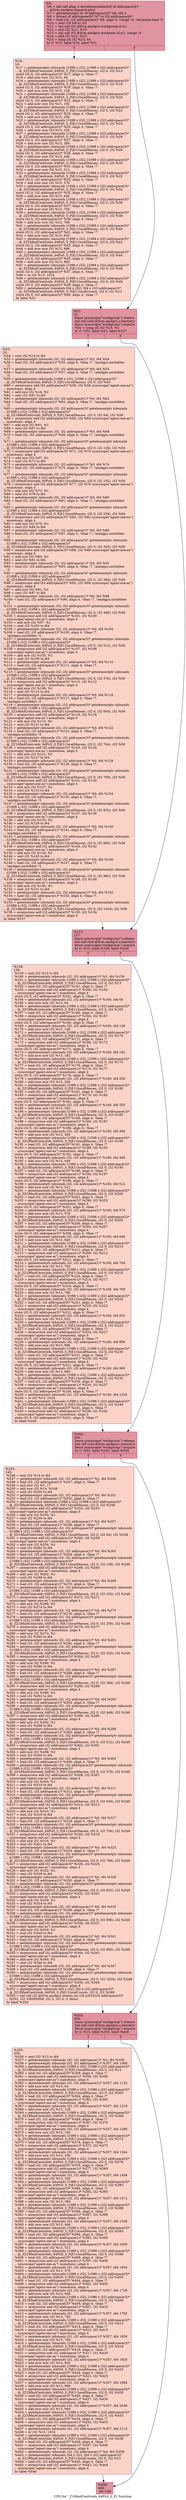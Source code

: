 digraph "CFG for '_Z16findCentroids_64PiiS_S_Pj' function" {
	label="CFG for '_Z16findCentroids_64PiiS_S_Pj' function";

	Node0x5d0b040 [shape=record,color="#b70d28ff", style=filled, fillcolor="#b70d2870",label="{%5:\l  %6 = tail call align 4 dereferenceable(64) i8 addrspace(4)*\l... @llvm.amdgcn.dispatch.ptr()\l  %7 = getelementptr i8, i8 addrspace(4)* %6, i64 4\l  %8 = bitcast i8 addrspace(4)* %7 to i16 addrspace(4)*\l  %9 = load i16, i16 addrspace(4)* %8, align 4, !range !4, !invariant.load !5\l  %10 = zext i16 %9 to i32\l  %11 = tail call i32 @llvm.amdgcn.workgroup.id.x()\l  %12 = mul i32 %11, %10\l  %13 = tail call i32 @llvm.amdgcn.workitem.id.x(), !range !6\l  %14 = add i32 %12, %13\l  %15 = icmp ult i32 %13, 64\l  br i1 %15, label %16, label %51\l|{<s0>T|<s1>F}}"];
	Node0x5d0b040:s0 -> Node0x5d0cf00;
	Node0x5d0b040:s1 -> Node0x5d0cf90;
	Node0x5d0cf00 [shape=record,color="#3d50c3ff", style=filled, fillcolor="#f59c7d70",label="{%16:\l16:                                               \l  %17 = getelementptr inbounds [1088 x i32], [1088 x i32] addrspace(3)*\l... @_ZZ16findCentroids_64PiiS_S_PjE11localMasses, i32 0, i32 %13\l  store i32 0, i32 addrspace(3)* %17, align 4, !tbaa !7\l  %18 = add nuw nsw i32 %13, 64\l  %19 = getelementptr inbounds [1088 x i32], [1088 x i32] addrspace(3)*\l... @_ZZ16findCentroids_64PiiS_S_PjE11localMasses, i32 0, i32 %18\l  store i32 0, i32 addrspace(3)* %19, align 4, !tbaa !7\l  %20 = add nuw nsw i32 %13, 128\l  %21 = getelementptr inbounds [1088 x i32], [1088 x i32] addrspace(3)*\l... @_ZZ16findCentroids_64PiiS_S_PjE11localMasses, i32 0, i32 %20\l  store i32 0, i32 addrspace(3)* %21, align 4, !tbaa !7\l  %22 = add nuw nsw i32 %13, 192\l  %23 = getelementptr inbounds [1088 x i32], [1088 x i32] addrspace(3)*\l... @_ZZ16findCentroids_64PiiS_S_PjE11localMasses, i32 0, i32 %22\l  store i32 0, i32 addrspace(3)* %23, align 4, !tbaa !7\l  %24 = add nuw nsw i32 %13, 256\l  %25 = getelementptr inbounds [1088 x i32], [1088 x i32] addrspace(3)*\l... @_ZZ16findCentroids_64PiiS_S_PjE11localMasses, i32 0, i32 %24\l  store i32 0, i32 addrspace(3)* %25, align 4, !tbaa !7\l  %26 = add nuw nsw i32 %13, 320\l  %27 = getelementptr inbounds [1088 x i32], [1088 x i32] addrspace(3)*\l... @_ZZ16findCentroids_64PiiS_S_PjE11localMasses, i32 0, i32 %26\l  store i32 0, i32 addrspace(3)* %27, align 4, !tbaa !7\l  %28 = add nuw nsw i32 %13, 384\l  %29 = getelementptr inbounds [1088 x i32], [1088 x i32] addrspace(3)*\l... @_ZZ16findCentroids_64PiiS_S_PjE11localMasses, i32 0, i32 %28\l  store i32 0, i32 addrspace(3)* %29, align 4, !tbaa !7\l  %30 = add nuw nsw i32 %13, 448\l  %31 = getelementptr inbounds [1088 x i32], [1088 x i32] addrspace(3)*\l... @_ZZ16findCentroids_64PiiS_S_PjE11localMasses, i32 0, i32 %30\l  store i32 0, i32 addrspace(3)* %31, align 4, !tbaa !7\l  %32 = add nuw nsw i32 %13, 512\l  %33 = getelementptr inbounds [1088 x i32], [1088 x i32] addrspace(3)*\l... @_ZZ16findCentroids_64PiiS_S_PjE11localMasses, i32 0, i32 %32\l  store i32 0, i32 addrspace(3)* %33, align 4, !tbaa !7\l  %34 = add nuw nsw i32 %13, 576\l  %35 = getelementptr inbounds [1088 x i32], [1088 x i32] addrspace(3)*\l... @_ZZ16findCentroids_64PiiS_S_PjE11localMasses, i32 0, i32 %34\l  store i32 0, i32 addrspace(3)* %35, align 4, !tbaa !7\l  %36 = add nuw nsw i32 %13, 640\l  %37 = getelementptr inbounds [1088 x i32], [1088 x i32] addrspace(3)*\l... @_ZZ16findCentroids_64PiiS_S_PjE11localMasses, i32 0, i32 %36\l  store i32 0, i32 addrspace(3)* %37, align 4, !tbaa !7\l  %38 = add nuw nsw i32 %13, 704\l  %39 = getelementptr inbounds [1088 x i32], [1088 x i32] addrspace(3)*\l... @_ZZ16findCentroids_64PiiS_S_PjE11localMasses, i32 0, i32 %38\l  store i32 0, i32 addrspace(3)* %39, align 4, !tbaa !7\l  %40 = add nuw nsw i32 %13, 768\l  %41 = getelementptr inbounds [1088 x i32], [1088 x i32] addrspace(3)*\l... @_ZZ16findCentroids_64PiiS_S_PjE11localMasses, i32 0, i32 %40\l  store i32 0, i32 addrspace(3)* %41, align 4, !tbaa !7\l  %42 = add nuw nsw i32 %13, 832\l  %43 = getelementptr inbounds [1088 x i32], [1088 x i32] addrspace(3)*\l... @_ZZ16findCentroids_64PiiS_S_PjE11localMasses, i32 0, i32 %42\l  store i32 0, i32 addrspace(3)* %43, align 4, !tbaa !7\l  %44 = add nuw nsw i32 %13, 896\l  %45 = getelementptr inbounds [1088 x i32], [1088 x i32] addrspace(3)*\l... @_ZZ16findCentroids_64PiiS_S_PjE11localMasses, i32 0, i32 %44\l  store i32 0, i32 addrspace(3)* %45, align 4, !tbaa !7\l  %46 = add nuw nsw i32 %13, 960\l  %47 = getelementptr inbounds [1088 x i32], [1088 x i32] addrspace(3)*\l... @_ZZ16findCentroids_64PiiS_S_PjE11localMasses, i32 0, i32 %46\l  store i32 0, i32 addrspace(3)* %47, align 4, !tbaa !7\l  %48 = or i32 %13, 1024\l  %49 = getelementptr inbounds [1088 x i32], [1088 x i32] addrspace(3)*\l... @_ZZ16findCentroids_64PiiS_S_PjE11localMasses, i32 0, i32 %48\l  store i32 0, i32 addrspace(3)* %49, align 4, !tbaa !7\l  %50 = getelementptr inbounds [64 x i32], [64 x i32] addrspace(3)*\l... @_ZZ16findCentroids_64PiiS_S_PjE11localCounts, i32 0, i32 %13\l  store i32 0, i32 addrspace(3)* %50, align 4, !tbaa !7\l  br label %51\l}"];
	Node0x5d0cf00 -> Node0x5d0cf90;
	Node0x5d0cf90 [shape=record,color="#b70d28ff", style=filled, fillcolor="#b70d2870",label="{%51:\l51:                                               \l  fence syncscope(\"workgroup\") release\l  tail call void @llvm.amdgcn.s.barrier()\l  fence syncscope(\"workgroup\") acquire\l  %52 = icmp slt i32 %14, %1\l  br i1 %52, label %53, label %157\l|{<s0>T|<s1>F}}"];
	Node0x5d0cf90:s0 -> Node0x5d10110;
	Node0x5d0cf90:s1 -> Node0x5d101a0;
	Node0x5d10110 [shape=record,color="#3d50c3ff", style=filled, fillcolor="#f59c7d70",label="{%53:\l53:                                               \l  %54 = sext i32 %14 to i64\l  %55 = getelementptr inbounds i32, i32 addrspace(1)* %2, i64 %54\l  %56 = load i32, i32 addrspace(1)* %55, align 4, !tbaa !7, !amdgpu.noclobber\l... !5\l  %57 = getelementptr inbounds i32, i32 addrspace(1)* %0, i64 %54\l  %58 = load i32, i32 addrspace(1)* %57, align 4, !tbaa !7, !amdgpu.noclobber\l... !5\l  %59 = getelementptr inbounds [1088 x i32], [1088 x i32] addrspace(3)*\l... @_ZZ16findCentroids_64PiiS_S_PjE11localMasses, i32 0, i32 %56\l  %60 = atomicrmw add i32 addrspace(3)* %59, i32 %58 syncscope(\"agent-one-as\")\l... monotonic, align 4\l  %61 = add nsw i32 %14, %1\l  %62 = sext i32 %61 to i64\l  %63 = getelementptr inbounds i32, i32 addrspace(1)* %0, i64 %62\l  %64 = load i32, i32 addrspace(1)* %63, align 4, !tbaa !7, !amdgpu.noclobber\l... !5\l  %65 = getelementptr inbounds i32, i32 addrspace(3)* getelementptr inbounds\l... ([1088 x i32], [1088 x i32] addrspace(3)*\l... @_ZZ16findCentroids_64PiiS_S_PjE11localMasses, i32 0, i32 64), i32 %56\l  %66 = atomicrmw add i32 addrspace(3)* %65, i32 %64 syncscope(\"agent-one-as\")\l... monotonic, align 4\l  %67 = add nsw i32 %61, %1\l  %68 = sext i32 %67 to i64\l  %69 = getelementptr inbounds i32, i32 addrspace(1)* %0, i64 %68\l  %70 = load i32, i32 addrspace(1)* %69, align 4, !tbaa !7, !amdgpu.noclobber\l... !5\l  %71 = getelementptr inbounds i32, i32 addrspace(3)* getelementptr inbounds\l... ([1088 x i32], [1088 x i32] addrspace(3)*\l... @_ZZ16findCentroids_64PiiS_S_PjE11localMasses, i32 0, i32 128), i32 %56\l  %72 = atomicrmw add i32 addrspace(3)* %71, i32 %70 syncscope(\"agent-one-as\")\l... monotonic, align 4\l  %73 = add nsw i32 %67, %1\l  %74 = sext i32 %73 to i64\l  %75 = getelementptr inbounds i32, i32 addrspace(1)* %0, i64 %74\l  %76 = load i32, i32 addrspace(1)* %75, align 4, !tbaa !7, !amdgpu.noclobber\l... !5\l  %77 = getelementptr inbounds i32, i32 addrspace(3)* getelementptr inbounds\l... ([1088 x i32], [1088 x i32] addrspace(3)*\l... @_ZZ16findCentroids_64PiiS_S_PjE11localMasses, i32 0, i32 192), i32 %56\l  %78 = atomicrmw add i32 addrspace(3)* %77, i32 %76 syncscope(\"agent-one-as\")\l... monotonic, align 4\l  %79 = add nsw i32 %73, %1\l  %80 = sext i32 %79 to i64\l  %81 = getelementptr inbounds i32, i32 addrspace(1)* %0, i64 %80\l  %82 = load i32, i32 addrspace(1)* %81, align 4, !tbaa !7, !amdgpu.noclobber\l... !5\l  %83 = getelementptr inbounds i32, i32 addrspace(3)* getelementptr inbounds\l... ([1088 x i32], [1088 x i32] addrspace(3)*\l... @_ZZ16findCentroids_64PiiS_S_PjE11localMasses, i32 0, i32 256), i32 %56\l  %84 = atomicrmw add i32 addrspace(3)* %83, i32 %82 syncscope(\"agent-one-as\")\l... monotonic, align 4\l  %85 = add nsw i32 %79, %1\l  %86 = sext i32 %85 to i64\l  %87 = getelementptr inbounds i32, i32 addrspace(1)* %0, i64 %86\l  %88 = load i32, i32 addrspace(1)* %87, align 4, !tbaa !7, !amdgpu.noclobber\l... !5\l  %89 = getelementptr inbounds i32, i32 addrspace(3)* getelementptr inbounds\l... ([1088 x i32], [1088 x i32] addrspace(3)*\l... @_ZZ16findCentroids_64PiiS_S_PjE11localMasses, i32 0, i32 320), i32 %56\l  %90 = atomicrmw add i32 addrspace(3)* %89, i32 %88 syncscope(\"agent-one-as\")\l... monotonic, align 4\l  %91 = add nsw i32 %85, %1\l  %92 = sext i32 %91 to i64\l  %93 = getelementptr inbounds i32, i32 addrspace(1)* %0, i64 %92\l  %94 = load i32, i32 addrspace(1)* %93, align 4, !tbaa !7, !amdgpu.noclobber\l... !5\l  %95 = getelementptr inbounds i32, i32 addrspace(3)* getelementptr inbounds\l... ([1088 x i32], [1088 x i32] addrspace(3)*\l... @_ZZ16findCentroids_64PiiS_S_PjE11localMasses, i32 0, i32 384), i32 %56\l  %96 = atomicrmw add i32 addrspace(3)* %95, i32 %94 syncscope(\"agent-one-as\")\l... monotonic, align 4\l  %97 = add nsw i32 %91, %1\l  %98 = sext i32 %97 to i64\l  %99 = getelementptr inbounds i32, i32 addrspace(1)* %0, i64 %98\l  %100 = load i32, i32 addrspace(1)* %99, align 4, !tbaa !7, !amdgpu.noclobber\l... !5\l  %101 = getelementptr inbounds i32, i32 addrspace(3)* getelementptr inbounds\l... ([1088 x i32], [1088 x i32] addrspace(3)*\l... @_ZZ16findCentroids_64PiiS_S_PjE11localMasses, i32 0, i32 448), i32 %56\l  %102 = atomicrmw add i32 addrspace(3)* %101, i32 %100\l... syncscope(\"agent-one-as\") monotonic, align 4\l  %103 = add nsw i32 %97, %1\l  %104 = sext i32 %103 to i64\l  %105 = getelementptr inbounds i32, i32 addrspace(1)* %0, i64 %104\l  %106 = load i32, i32 addrspace(1)* %105, align 4, !tbaa !7,\l... !amdgpu.noclobber !5\l  %107 = getelementptr inbounds i32, i32 addrspace(3)* getelementptr inbounds\l... ([1088 x i32], [1088 x i32] addrspace(3)*\l... @_ZZ16findCentroids_64PiiS_S_PjE11localMasses, i32 0, i32 512), i32 %56\l  %108 = atomicrmw add i32 addrspace(3)* %107, i32 %106\l... syncscope(\"agent-one-as\") monotonic, align 4\l  %109 = add nsw i32 %103, %1\l  %110 = sext i32 %109 to i64\l  %111 = getelementptr inbounds i32, i32 addrspace(1)* %0, i64 %110\l  %112 = load i32, i32 addrspace(1)* %111, align 4, !tbaa !7,\l... !amdgpu.noclobber !5\l  %113 = getelementptr inbounds i32, i32 addrspace(3)* getelementptr inbounds\l... ([1088 x i32], [1088 x i32] addrspace(3)*\l... @_ZZ16findCentroids_64PiiS_S_PjE11localMasses, i32 0, i32 576), i32 %56\l  %114 = atomicrmw add i32 addrspace(3)* %113, i32 %112\l... syncscope(\"agent-one-as\") monotonic, align 4\l  %115 = add nsw i32 %109, %1\l  %116 = sext i32 %115 to i64\l  %117 = getelementptr inbounds i32, i32 addrspace(1)* %0, i64 %116\l  %118 = load i32, i32 addrspace(1)* %117, align 4, !tbaa !7,\l... !amdgpu.noclobber !5\l  %119 = getelementptr inbounds i32, i32 addrspace(3)* getelementptr inbounds\l... ([1088 x i32], [1088 x i32] addrspace(3)*\l... @_ZZ16findCentroids_64PiiS_S_PjE11localMasses, i32 0, i32 640), i32 %56\l  %120 = atomicrmw add i32 addrspace(3)* %119, i32 %118\l... syncscope(\"agent-one-as\") monotonic, align 4\l  %121 = add nsw i32 %115, %1\l  %122 = sext i32 %121 to i64\l  %123 = getelementptr inbounds i32, i32 addrspace(1)* %0, i64 %122\l  %124 = load i32, i32 addrspace(1)* %123, align 4, !tbaa !7,\l... !amdgpu.noclobber !5\l  %125 = getelementptr inbounds i32, i32 addrspace(3)* getelementptr inbounds\l... ([1088 x i32], [1088 x i32] addrspace(3)*\l... @_ZZ16findCentroids_64PiiS_S_PjE11localMasses, i32 0, i32 704), i32 %56\l  %126 = atomicrmw add i32 addrspace(3)* %125, i32 %124\l... syncscope(\"agent-one-as\") monotonic, align 4\l  %127 = add nsw i32 %121, %1\l  %128 = sext i32 %127 to i64\l  %129 = getelementptr inbounds i32, i32 addrspace(1)* %0, i64 %128\l  %130 = load i32, i32 addrspace(1)* %129, align 4, !tbaa !7,\l... !amdgpu.noclobber !5\l  %131 = getelementptr inbounds i32, i32 addrspace(3)* getelementptr inbounds\l... ([1088 x i32], [1088 x i32] addrspace(3)*\l... @_ZZ16findCentroids_64PiiS_S_PjE11localMasses, i32 0, i32 768), i32 %56\l  %132 = atomicrmw add i32 addrspace(3)* %131, i32 %130\l... syncscope(\"agent-one-as\") monotonic, align 4\l  %133 = add nsw i32 %127, %1\l  %134 = sext i32 %133 to i64\l  %135 = getelementptr inbounds i32, i32 addrspace(1)* %0, i64 %134\l  %136 = load i32, i32 addrspace(1)* %135, align 4, !tbaa !7,\l... !amdgpu.noclobber !5\l  %137 = getelementptr inbounds i32, i32 addrspace(3)* getelementptr inbounds\l... ([1088 x i32], [1088 x i32] addrspace(3)*\l... @_ZZ16findCentroids_64PiiS_S_PjE11localMasses, i32 0, i32 832), i32 %56\l  %138 = atomicrmw add i32 addrspace(3)* %137, i32 %136\l... syncscope(\"agent-one-as\") monotonic, align 4\l  %139 = add nsw i32 %133, %1\l  %140 = sext i32 %139 to i64\l  %141 = getelementptr inbounds i32, i32 addrspace(1)* %0, i64 %140\l  %142 = load i32, i32 addrspace(1)* %141, align 4, !tbaa !7,\l... !amdgpu.noclobber !5\l  %143 = getelementptr inbounds i32, i32 addrspace(3)* getelementptr inbounds\l... ([1088 x i32], [1088 x i32] addrspace(3)*\l... @_ZZ16findCentroids_64PiiS_S_PjE11localMasses, i32 0, i32 896), i32 %56\l  %144 = atomicrmw add i32 addrspace(3)* %143, i32 %142\l... syncscope(\"agent-one-as\") monotonic, align 4\l  %145 = add nsw i32 %139, %1\l  %146 = sext i32 %145 to i64\l  %147 = getelementptr inbounds i32, i32 addrspace(1)* %0, i64 %146\l  %148 = load i32, i32 addrspace(1)* %147, align 4, !tbaa !7,\l... !amdgpu.noclobber !5\l  %149 = getelementptr inbounds i32, i32 addrspace(3)* getelementptr inbounds\l... ([1088 x i32], [1088 x i32] addrspace(3)*\l... @_ZZ16findCentroids_64PiiS_S_PjE11localMasses, i32 0, i32 960), i32 %56\l  %150 = atomicrmw add i32 addrspace(3)* %149, i32 %148\l... syncscope(\"agent-one-as\") monotonic, align 4\l  %151 = add nsw i32 %145, %1\l  %152 = sext i32 %151 to i64\l  %153 = getelementptr inbounds i32, i32 addrspace(1)* %0, i64 %152\l  %154 = load i32, i32 addrspace(1)* %153, align 4, !tbaa !7,\l... !amdgpu.noclobber !5\l  %155 = getelementptr inbounds i32, i32 addrspace(3)* getelementptr inbounds\l... ([1088 x i32], [1088 x i32] addrspace(3)*\l... @_ZZ16findCentroids_64PiiS_S_PjE11localMasses, i32 0, i32 1024), i32 %56\l  %156 = atomicrmw add i32 addrspace(3)* %155, i32 %154\l... syncscope(\"agent-one-as\") monotonic, align 4\l  br label %157\l}"];
	Node0x5d10110 -> Node0x5d101a0;
	Node0x5d101a0 [shape=record,color="#b70d28ff", style=filled, fillcolor="#b70d2870",label="{%157:\l157:                                              \l  fence syncscope(\"workgroup\") release\l  tail call void @llvm.amdgcn.s.barrier()\l  fence syncscope(\"workgroup\") acquire\l  br i1 %15, label %158, label %244\l|{<s0>T|<s1>F}}"];
	Node0x5d101a0:s0 -> Node0x5d15880;
	Node0x5d101a0:s1 -> Node0x5d158d0;
	Node0x5d15880 [shape=record,color="#3d50c3ff", style=filled, fillcolor="#f59c7d70",label="{%158:\l158:                                              \l  %159 = zext i32 %13 to i64\l  %160 = getelementptr inbounds i32, i32 addrspace(1)* %3, i64 %159\l  %161 = getelementptr inbounds [1088 x i32], [1088 x i32] addrspace(3)*\l... @_ZZ16findCentroids_64PiiS_S_PjE11localMasses, i32 0, i32 %13\l  %162 = load i32, i32 addrspace(3)* %161, align 4, !tbaa !7\l  %163 = atomicrmw add i32 addrspace(1)* %160, i32 %162\l... syncscope(\"agent-one-as\") monotonic, align 4\l  store i32 0, i32 addrspace(3)* %161, align 4, !tbaa !7\l  %164 = getelementptr inbounds i32, i32 addrspace(1)* %160, i64 64\l  %165 = add nuw nsw i32 %13, 64\l  %166 = getelementptr inbounds [1088 x i32], [1088 x i32] addrspace(3)*\l... @_ZZ16findCentroids_64PiiS_S_PjE11localMasses, i32 0, i32 %165\l  %167 = load i32, i32 addrspace(3)* %166, align 4, !tbaa !7\l  %168 = atomicrmw add i32 addrspace(1)* %164, i32 %167\l... syncscope(\"agent-one-as\") monotonic, align 4\l  store i32 0, i32 addrspace(3)* %166, align 4, !tbaa !7\l  %169 = getelementptr inbounds i32, i32 addrspace(1)* %160, i64 128\l  %170 = add nuw nsw i32 %13, 128\l  %171 = getelementptr inbounds [1088 x i32], [1088 x i32] addrspace(3)*\l... @_ZZ16findCentroids_64PiiS_S_PjE11localMasses, i32 0, i32 %170\l  %172 = load i32, i32 addrspace(3)* %171, align 4, !tbaa !7\l  %173 = atomicrmw add i32 addrspace(1)* %169, i32 %172\l... syncscope(\"agent-one-as\") monotonic, align 4\l  store i32 0, i32 addrspace(3)* %171, align 4, !tbaa !7\l  %174 = getelementptr inbounds i32, i32 addrspace(1)* %160, i64 192\l  %175 = add nuw nsw i32 %13, 192\l  %176 = getelementptr inbounds [1088 x i32], [1088 x i32] addrspace(3)*\l... @_ZZ16findCentroids_64PiiS_S_PjE11localMasses, i32 0, i32 %175\l  %177 = load i32, i32 addrspace(3)* %176, align 4, !tbaa !7\l  %178 = atomicrmw add i32 addrspace(1)* %174, i32 %177\l... syncscope(\"agent-one-as\") monotonic, align 4\l  store i32 0, i32 addrspace(3)* %176, align 4, !tbaa !7\l  %179 = getelementptr inbounds i32, i32 addrspace(1)* %160, i64 256\l  %180 = add nuw nsw i32 %13, 256\l  %181 = getelementptr inbounds [1088 x i32], [1088 x i32] addrspace(3)*\l... @_ZZ16findCentroids_64PiiS_S_PjE11localMasses, i32 0, i32 %180\l  %182 = load i32, i32 addrspace(3)* %181, align 4, !tbaa !7\l  %183 = atomicrmw add i32 addrspace(1)* %179, i32 %182\l... syncscope(\"agent-one-as\") monotonic, align 4\l  store i32 0, i32 addrspace(3)* %181, align 4, !tbaa !7\l  %184 = getelementptr inbounds i32, i32 addrspace(1)* %160, i64 320\l  %185 = add nuw nsw i32 %13, 320\l  %186 = getelementptr inbounds [1088 x i32], [1088 x i32] addrspace(3)*\l... @_ZZ16findCentroids_64PiiS_S_PjE11localMasses, i32 0, i32 %185\l  %187 = load i32, i32 addrspace(3)* %186, align 4, !tbaa !7\l  %188 = atomicrmw add i32 addrspace(1)* %184, i32 %187\l... syncscope(\"agent-one-as\") monotonic, align 4\l  store i32 0, i32 addrspace(3)* %186, align 4, !tbaa !7\l  %189 = getelementptr inbounds i32, i32 addrspace(1)* %160, i64 384\l  %190 = add nuw nsw i32 %13, 384\l  %191 = getelementptr inbounds [1088 x i32], [1088 x i32] addrspace(3)*\l... @_ZZ16findCentroids_64PiiS_S_PjE11localMasses, i32 0, i32 %190\l  %192 = load i32, i32 addrspace(3)* %191, align 4, !tbaa !7\l  %193 = atomicrmw add i32 addrspace(1)* %189, i32 %192\l... syncscope(\"agent-one-as\") monotonic, align 4\l  store i32 0, i32 addrspace(3)* %191, align 4, !tbaa !7\l  %194 = getelementptr inbounds i32, i32 addrspace(1)* %160, i64 448\l  %195 = add nuw nsw i32 %13, 448\l  %196 = getelementptr inbounds [1088 x i32], [1088 x i32] addrspace(3)*\l... @_ZZ16findCentroids_64PiiS_S_PjE11localMasses, i32 0, i32 %195\l  %197 = load i32, i32 addrspace(3)* %196, align 4, !tbaa !7\l  %198 = atomicrmw add i32 addrspace(1)* %194, i32 %197\l... syncscope(\"agent-one-as\") monotonic, align 4\l  store i32 0, i32 addrspace(3)* %196, align 4, !tbaa !7\l  %199 = getelementptr inbounds i32, i32 addrspace(1)* %160, i64 512\l  %200 = add nuw nsw i32 %13, 512\l  %201 = getelementptr inbounds [1088 x i32], [1088 x i32] addrspace(3)*\l... @_ZZ16findCentroids_64PiiS_S_PjE11localMasses, i32 0, i32 %200\l  %202 = load i32, i32 addrspace(3)* %201, align 4, !tbaa !7\l  %203 = atomicrmw add i32 addrspace(1)* %199, i32 %202\l... syncscope(\"agent-one-as\") monotonic, align 4\l  store i32 0, i32 addrspace(3)* %201, align 4, !tbaa !7\l  %204 = getelementptr inbounds i32, i32 addrspace(1)* %160, i64 576\l  %205 = add nuw nsw i32 %13, 576\l  %206 = getelementptr inbounds [1088 x i32], [1088 x i32] addrspace(3)*\l... @_ZZ16findCentroids_64PiiS_S_PjE11localMasses, i32 0, i32 %205\l  %207 = load i32, i32 addrspace(3)* %206, align 4, !tbaa !7\l  %208 = atomicrmw add i32 addrspace(1)* %204, i32 %207\l... syncscope(\"agent-one-as\") monotonic, align 4\l  store i32 0, i32 addrspace(3)* %206, align 4, !tbaa !7\l  %209 = getelementptr inbounds i32, i32 addrspace(1)* %160, i64 640\l  %210 = add nuw nsw i32 %13, 640\l  %211 = getelementptr inbounds [1088 x i32], [1088 x i32] addrspace(3)*\l... @_ZZ16findCentroids_64PiiS_S_PjE11localMasses, i32 0, i32 %210\l  %212 = load i32, i32 addrspace(3)* %211, align 4, !tbaa !7\l  %213 = atomicrmw add i32 addrspace(1)* %209, i32 %212\l... syncscope(\"agent-one-as\") monotonic, align 4\l  store i32 0, i32 addrspace(3)* %211, align 4, !tbaa !7\l  %214 = getelementptr inbounds i32, i32 addrspace(1)* %160, i64 704\l  %215 = add nuw nsw i32 %13, 704\l  %216 = getelementptr inbounds [1088 x i32], [1088 x i32] addrspace(3)*\l... @_ZZ16findCentroids_64PiiS_S_PjE11localMasses, i32 0, i32 %215\l  %217 = load i32, i32 addrspace(3)* %216, align 4, !tbaa !7\l  %218 = atomicrmw add i32 addrspace(1)* %214, i32 %217\l... syncscope(\"agent-one-as\") monotonic, align 4\l  store i32 0, i32 addrspace(3)* %216, align 4, !tbaa !7\l  %219 = getelementptr inbounds i32, i32 addrspace(1)* %160, i64 768\l  %220 = add nuw nsw i32 %13, 768\l  %221 = getelementptr inbounds [1088 x i32], [1088 x i32] addrspace(3)*\l... @_ZZ16findCentroids_64PiiS_S_PjE11localMasses, i32 0, i32 %220\l  %222 = load i32, i32 addrspace(3)* %221, align 4, !tbaa !7\l  %223 = atomicrmw add i32 addrspace(1)* %219, i32 %222\l... syncscope(\"agent-one-as\") monotonic, align 4\l  store i32 0, i32 addrspace(3)* %221, align 4, !tbaa !7\l  %224 = getelementptr inbounds i32, i32 addrspace(1)* %160, i64 832\l  %225 = add nuw nsw i32 %13, 832\l  %226 = getelementptr inbounds [1088 x i32], [1088 x i32] addrspace(3)*\l... @_ZZ16findCentroids_64PiiS_S_PjE11localMasses, i32 0, i32 %225\l  %227 = load i32, i32 addrspace(3)* %226, align 4, !tbaa !7\l  %228 = atomicrmw add i32 addrspace(1)* %224, i32 %227\l... syncscope(\"agent-one-as\") monotonic, align 4\l  store i32 0, i32 addrspace(3)* %226, align 4, !tbaa !7\l  %229 = getelementptr inbounds i32, i32 addrspace(1)* %160, i64 896\l  %230 = add nuw nsw i32 %13, 896\l  %231 = getelementptr inbounds [1088 x i32], [1088 x i32] addrspace(3)*\l... @_ZZ16findCentroids_64PiiS_S_PjE11localMasses, i32 0, i32 %230\l  %232 = load i32, i32 addrspace(3)* %231, align 4, !tbaa !7\l  %233 = atomicrmw add i32 addrspace(1)* %229, i32 %232\l... syncscope(\"agent-one-as\") monotonic, align 4\l  store i32 0, i32 addrspace(3)* %231, align 4, !tbaa !7\l  %234 = getelementptr inbounds i32, i32 addrspace(1)* %160, i64 960\l  %235 = add nuw nsw i32 %13, 960\l  %236 = getelementptr inbounds [1088 x i32], [1088 x i32] addrspace(3)*\l... @_ZZ16findCentroids_64PiiS_S_PjE11localMasses, i32 0, i32 %235\l  %237 = load i32, i32 addrspace(3)* %236, align 4, !tbaa !7\l  %238 = atomicrmw add i32 addrspace(1)* %234, i32 %237\l... syncscope(\"agent-one-as\") monotonic, align 4\l  store i32 0, i32 addrspace(3)* %236, align 4, !tbaa !7\l  %239 = getelementptr inbounds i32, i32 addrspace(1)* %160, i64 1024\l  %240 = or i32 %13, 1024\l  %241 = getelementptr inbounds [1088 x i32], [1088 x i32] addrspace(3)*\l... @_ZZ16findCentroids_64PiiS_S_PjE11localMasses, i32 0, i32 %240\l  %242 = load i32, i32 addrspace(3)* %241, align 4, !tbaa !7\l  %243 = atomicrmw add i32 addrspace(1)* %239, i32 %242\l... syncscope(\"agent-one-as\") monotonic, align 4\l  store i32 0, i32 addrspace(3)* %241, align 4, !tbaa !7\l  br label %244\l}"];
	Node0x5d15880 -> Node0x5d158d0;
	Node0x5d158d0 [shape=record,color="#b70d28ff", style=filled, fillcolor="#b70d2870",label="{%244:\l244:                                              \l  fence syncscope(\"workgroup\") release\l  tail call void @llvm.amdgcn.s.barrier()\l  fence syncscope(\"workgroup\") acquire\l  br i1 %52, label %245, label %354\l|{<s0>T|<s1>F}}"];
	Node0x5d158d0:s0 -> Node0x5d1ae90;
	Node0x5d158d0:s1 -> Node0x5d1aee0;
	Node0x5d1ae90 [shape=record,color="#3d50c3ff", style=filled, fillcolor="#f59c7d70",label="{%245:\l245:                                              \l  %246 = sext i32 %14 to i64\l  %247 = getelementptr inbounds i32, i32 addrspace(1)* %2, i64 %246\l  %248 = load i32, i32 addrspace(1)* %247, align 4, !tbaa !7\l  %249 = mul nsw i32 %1, 17\l  %250 = add nsw i32 %14, %249\l  %251 = sext i32 %250 to i64\l  %252 = getelementptr inbounds i32, i32 addrspace(1)* %0, i64 %251\l  %253 = load i32, i32 addrspace(1)* %252, align 4, !tbaa !7\l  %254 = getelementptr inbounds [1088 x i32], [1088 x i32] addrspace(3)*\l... @_ZZ16findCentroids_64PiiS_S_PjE11localMasses, i32 0, i32 %248\l  %255 = atomicrmw add i32 addrspace(3)* %254, i32 %253\l... syncscope(\"agent-one-as\") monotonic, align 4\l  %256 = add nsw i32 %250, %1\l  %257 = sext i32 %256 to i64\l  %258 = getelementptr inbounds i32, i32 addrspace(1)* %0, i64 %257\l  %259 = load i32, i32 addrspace(1)* %258, align 4, !tbaa !7\l  %260 = getelementptr inbounds i32, i32 addrspace(3)* getelementptr inbounds\l... ([1088 x i32], [1088 x i32] addrspace(3)*\l... @_ZZ16findCentroids_64PiiS_S_PjE11localMasses, i32 0, i32 64), i32 %248\l  %261 = atomicrmw add i32 addrspace(3)* %260, i32 %259\l... syncscope(\"agent-one-as\") monotonic, align 4\l  %262 = add nsw i32 %256, %1\l  %263 = sext i32 %262 to i64\l  %264 = getelementptr inbounds i32, i32 addrspace(1)* %0, i64 %263\l  %265 = load i32, i32 addrspace(1)* %264, align 4, !tbaa !7\l  %266 = getelementptr inbounds i32, i32 addrspace(3)* getelementptr inbounds\l... ([1088 x i32], [1088 x i32] addrspace(3)*\l... @_ZZ16findCentroids_64PiiS_S_PjE11localMasses, i32 0, i32 128), i32 %248\l  %267 = atomicrmw add i32 addrspace(3)* %266, i32 %265\l... syncscope(\"agent-one-as\") monotonic, align 4\l  %268 = add nsw i32 %262, %1\l  %269 = sext i32 %268 to i64\l  %270 = getelementptr inbounds i32, i32 addrspace(1)* %0, i64 %269\l  %271 = load i32, i32 addrspace(1)* %270, align 4, !tbaa !7\l  %272 = getelementptr inbounds i32, i32 addrspace(3)* getelementptr inbounds\l... ([1088 x i32], [1088 x i32] addrspace(3)*\l... @_ZZ16findCentroids_64PiiS_S_PjE11localMasses, i32 0, i32 192), i32 %248\l  %273 = atomicrmw add i32 addrspace(3)* %272, i32 %271\l... syncscope(\"agent-one-as\") monotonic, align 4\l  %274 = add nsw i32 %268, %1\l  %275 = sext i32 %274 to i64\l  %276 = getelementptr inbounds i32, i32 addrspace(1)* %0, i64 %275\l  %277 = load i32, i32 addrspace(1)* %276, align 4, !tbaa !7\l  %278 = getelementptr inbounds i32, i32 addrspace(3)* getelementptr inbounds\l... ([1088 x i32], [1088 x i32] addrspace(3)*\l... @_ZZ16findCentroids_64PiiS_S_PjE11localMasses, i32 0, i32 256), i32 %248\l  %279 = atomicrmw add i32 addrspace(3)* %278, i32 %277\l... syncscope(\"agent-one-as\") monotonic, align 4\l  %280 = add nsw i32 %274, %1\l  %281 = sext i32 %280 to i64\l  %282 = getelementptr inbounds i32, i32 addrspace(1)* %0, i64 %281\l  %283 = load i32, i32 addrspace(1)* %282, align 4, !tbaa !7\l  %284 = getelementptr inbounds i32, i32 addrspace(3)* getelementptr inbounds\l... ([1088 x i32], [1088 x i32] addrspace(3)*\l... @_ZZ16findCentroids_64PiiS_S_PjE11localMasses, i32 0, i32 320), i32 %248\l  %285 = atomicrmw add i32 addrspace(3)* %284, i32 %283\l... syncscope(\"agent-one-as\") monotonic, align 4\l  %286 = add nsw i32 %280, %1\l  %287 = sext i32 %286 to i64\l  %288 = getelementptr inbounds i32, i32 addrspace(1)* %0, i64 %287\l  %289 = load i32, i32 addrspace(1)* %288, align 4, !tbaa !7\l  %290 = getelementptr inbounds i32, i32 addrspace(3)* getelementptr inbounds\l... ([1088 x i32], [1088 x i32] addrspace(3)*\l... @_ZZ16findCentroids_64PiiS_S_PjE11localMasses, i32 0, i32 384), i32 %248\l  %291 = atomicrmw add i32 addrspace(3)* %290, i32 %289\l... syncscope(\"agent-one-as\") monotonic, align 4\l  %292 = add nsw i32 %286, %1\l  %293 = sext i32 %292 to i64\l  %294 = getelementptr inbounds i32, i32 addrspace(1)* %0, i64 %293\l  %295 = load i32, i32 addrspace(1)* %294, align 4, !tbaa !7\l  %296 = getelementptr inbounds i32, i32 addrspace(3)* getelementptr inbounds\l... ([1088 x i32], [1088 x i32] addrspace(3)*\l... @_ZZ16findCentroids_64PiiS_S_PjE11localMasses, i32 0, i32 448), i32 %248\l  %297 = atomicrmw add i32 addrspace(3)* %296, i32 %295\l... syncscope(\"agent-one-as\") monotonic, align 4\l  %298 = add nsw i32 %292, %1\l  %299 = sext i32 %298 to i64\l  %300 = getelementptr inbounds i32, i32 addrspace(1)* %0, i64 %299\l  %301 = load i32, i32 addrspace(1)* %300, align 4, !tbaa !7\l  %302 = getelementptr inbounds i32, i32 addrspace(3)* getelementptr inbounds\l... ([1088 x i32], [1088 x i32] addrspace(3)*\l... @_ZZ16findCentroids_64PiiS_S_PjE11localMasses, i32 0, i32 512), i32 %248\l  %303 = atomicrmw add i32 addrspace(3)* %302, i32 %301\l... syncscope(\"agent-one-as\") monotonic, align 4\l  %304 = add nsw i32 %298, %1\l  %305 = sext i32 %304 to i64\l  %306 = getelementptr inbounds i32, i32 addrspace(1)* %0, i64 %305\l  %307 = load i32, i32 addrspace(1)* %306, align 4, !tbaa !7\l  %308 = getelementptr inbounds i32, i32 addrspace(3)* getelementptr inbounds\l... ([1088 x i32], [1088 x i32] addrspace(3)*\l... @_ZZ16findCentroids_64PiiS_S_PjE11localMasses, i32 0, i32 576), i32 %248\l  %309 = atomicrmw add i32 addrspace(3)* %308, i32 %307\l... syncscope(\"agent-one-as\") monotonic, align 4\l  %310 = add nsw i32 %304, %1\l  %311 = sext i32 %310 to i64\l  %312 = getelementptr inbounds i32, i32 addrspace(1)* %0, i64 %311\l  %313 = load i32, i32 addrspace(1)* %312, align 4, !tbaa !7\l  %314 = getelementptr inbounds i32, i32 addrspace(3)* getelementptr inbounds\l... ([1088 x i32], [1088 x i32] addrspace(3)*\l... @_ZZ16findCentroids_64PiiS_S_PjE11localMasses, i32 0, i32 640), i32 %248\l  %315 = atomicrmw add i32 addrspace(3)* %314, i32 %313\l... syncscope(\"agent-one-as\") monotonic, align 4\l  %316 = add nsw i32 %310, %1\l  %317 = sext i32 %316 to i64\l  %318 = getelementptr inbounds i32, i32 addrspace(1)* %0, i64 %317\l  %319 = load i32, i32 addrspace(1)* %318, align 4, !tbaa !7\l  %320 = getelementptr inbounds i32, i32 addrspace(3)* getelementptr inbounds\l... ([1088 x i32], [1088 x i32] addrspace(3)*\l... @_ZZ16findCentroids_64PiiS_S_PjE11localMasses, i32 0, i32 704), i32 %248\l  %321 = atomicrmw add i32 addrspace(3)* %320, i32 %319\l... syncscope(\"agent-one-as\") monotonic, align 4\l  %322 = add nsw i32 %316, %1\l  %323 = sext i32 %322 to i64\l  %324 = getelementptr inbounds i32, i32 addrspace(1)* %0, i64 %323\l  %325 = load i32, i32 addrspace(1)* %324, align 4, !tbaa !7\l  %326 = getelementptr inbounds i32, i32 addrspace(3)* getelementptr inbounds\l... ([1088 x i32], [1088 x i32] addrspace(3)*\l... @_ZZ16findCentroids_64PiiS_S_PjE11localMasses, i32 0, i32 768), i32 %248\l  %327 = atomicrmw add i32 addrspace(3)* %326, i32 %325\l... syncscope(\"agent-one-as\") monotonic, align 4\l  %328 = add nsw i32 %322, %1\l  %329 = sext i32 %328 to i64\l  %330 = getelementptr inbounds i32, i32 addrspace(1)* %0, i64 %329\l  %331 = load i32, i32 addrspace(1)* %330, align 4, !tbaa !7\l  %332 = getelementptr inbounds i32, i32 addrspace(3)* getelementptr inbounds\l... ([1088 x i32], [1088 x i32] addrspace(3)*\l... @_ZZ16findCentroids_64PiiS_S_PjE11localMasses, i32 0, i32 832), i32 %248\l  %333 = atomicrmw add i32 addrspace(3)* %332, i32 %331\l... syncscope(\"agent-one-as\") monotonic, align 4\l  %334 = add nsw i32 %328, %1\l  %335 = sext i32 %334 to i64\l  %336 = getelementptr inbounds i32, i32 addrspace(1)* %0, i64 %335\l  %337 = load i32, i32 addrspace(1)* %336, align 4, !tbaa !7\l  %338 = getelementptr inbounds i32, i32 addrspace(3)* getelementptr inbounds\l... ([1088 x i32], [1088 x i32] addrspace(3)*\l... @_ZZ16findCentroids_64PiiS_S_PjE11localMasses, i32 0, i32 896), i32 %248\l  %339 = atomicrmw add i32 addrspace(3)* %338, i32 %337\l... syncscope(\"agent-one-as\") monotonic, align 4\l  %340 = add nsw i32 %334, %1\l  %341 = sext i32 %340 to i64\l  %342 = getelementptr inbounds i32, i32 addrspace(1)* %0, i64 %341\l  %343 = load i32, i32 addrspace(1)* %342, align 4, !tbaa !7\l  %344 = getelementptr inbounds i32, i32 addrspace(3)* getelementptr inbounds\l... ([1088 x i32], [1088 x i32] addrspace(3)*\l... @_ZZ16findCentroids_64PiiS_S_PjE11localMasses, i32 0, i32 960), i32 %248\l  %345 = atomicrmw add i32 addrspace(3)* %344, i32 %343\l... syncscope(\"agent-one-as\") monotonic, align 4\l  %346 = add nsw i32 %340, %1\l  %347 = sext i32 %346 to i64\l  %348 = getelementptr inbounds i32, i32 addrspace(1)* %0, i64 %347\l  %349 = load i32, i32 addrspace(1)* %348, align 4, !tbaa !7\l  %350 = getelementptr inbounds i32, i32 addrspace(3)* getelementptr inbounds\l... ([1088 x i32], [1088 x i32] addrspace(3)*\l... @_ZZ16findCentroids_64PiiS_S_PjE11localMasses, i32 0, i32 1024), i32 %248\l  %351 = atomicrmw add i32 addrspace(3)* %350, i32 %349\l... syncscope(\"agent-one-as\") monotonic, align 4\l  %352 = getelementptr inbounds [64 x i32], [64 x i32] addrspace(3)*\l... @_ZZ16findCentroids_64PiiS_S_PjE11localCounts, i32 0, i32 %248\l  %353 = tail call i32 @llvm.amdgcn.atomic.inc.i32.p3i32(i32 addrspace(3)*\l... %352, i32 100000000, i32 2, i32 4, i1 false)\l  br label %354\l}"];
	Node0x5d1ae90 -> Node0x5d1aee0;
	Node0x5d1aee0 [shape=record,color="#b70d28ff", style=filled, fillcolor="#b70d2870",label="{%354:\l354:                                              \l  fence syncscope(\"workgroup\") release\l  tail call void @llvm.amdgcn.s.barrier()\l  fence syncscope(\"workgroup\") acquire\l  br i1 %15, label %355, label %446\l|{<s0>T|<s1>F}}"];
	Node0x5d1aee0:s0 -> Node0x5d1f7a0;
	Node0x5d1aee0:s1 -> Node0x5d1f7f0;
	Node0x5d1f7a0 [shape=record,color="#3d50c3ff", style=filled, fillcolor="#f59c7d70",label="{%355:\l355:                                              \l  %356 = zext i32 %13 to i64\l  %357 = getelementptr inbounds i32, i32 addrspace(1)* %3, i64 %356\l  %358 = getelementptr inbounds i32, i32 addrspace(1)* %357, i64 1088\l  %359 = getelementptr inbounds [1088 x i32], [1088 x i32] addrspace(3)*\l... @_ZZ16findCentroids_64PiiS_S_PjE11localMasses, i32 0, i32 %13\l  %360 = load i32, i32 addrspace(3)* %359, align 4, !tbaa !7\l  %361 = atomicrmw add i32 addrspace(1)* %358, i32 %360\l... syncscope(\"agent-one-as\") monotonic, align 4\l  %362 = getelementptr inbounds i32, i32 addrspace(1)* %357, i64 1152\l  %363 = add nuw nsw i32 %13, 64\l  %364 = getelementptr inbounds [1088 x i32], [1088 x i32] addrspace(3)*\l... @_ZZ16findCentroids_64PiiS_S_PjE11localMasses, i32 0, i32 %363\l  %365 = load i32, i32 addrspace(3)* %364, align 4, !tbaa !7\l  %366 = atomicrmw add i32 addrspace(1)* %362, i32 %365\l... syncscope(\"agent-one-as\") monotonic, align 4\l  %367 = getelementptr inbounds i32, i32 addrspace(1)* %357, i64 1216\l  %368 = add nuw nsw i32 %13, 128\l  %369 = getelementptr inbounds [1088 x i32], [1088 x i32] addrspace(3)*\l... @_ZZ16findCentroids_64PiiS_S_PjE11localMasses, i32 0, i32 %368\l  %370 = load i32, i32 addrspace(3)* %369, align 4, !tbaa !7\l  %371 = atomicrmw add i32 addrspace(1)* %367, i32 %370\l... syncscope(\"agent-one-as\") monotonic, align 4\l  %372 = getelementptr inbounds i32, i32 addrspace(1)* %357, i64 1280\l  %373 = add nuw nsw i32 %13, 192\l  %374 = getelementptr inbounds [1088 x i32], [1088 x i32] addrspace(3)*\l... @_ZZ16findCentroids_64PiiS_S_PjE11localMasses, i32 0, i32 %373\l  %375 = load i32, i32 addrspace(3)* %374, align 4, !tbaa !7\l  %376 = atomicrmw add i32 addrspace(1)* %372, i32 %375\l... syncscope(\"agent-one-as\") monotonic, align 4\l  %377 = getelementptr inbounds i32, i32 addrspace(1)* %357, i64 1344\l  %378 = add nuw nsw i32 %13, 256\l  %379 = getelementptr inbounds [1088 x i32], [1088 x i32] addrspace(3)*\l... @_ZZ16findCentroids_64PiiS_S_PjE11localMasses, i32 0, i32 %378\l  %380 = load i32, i32 addrspace(3)* %379, align 4, !tbaa !7\l  %381 = atomicrmw add i32 addrspace(1)* %377, i32 %380\l... syncscope(\"agent-one-as\") monotonic, align 4\l  %382 = getelementptr inbounds i32, i32 addrspace(1)* %357, i64 1408\l  %383 = add nuw nsw i32 %13, 320\l  %384 = getelementptr inbounds [1088 x i32], [1088 x i32] addrspace(3)*\l... @_ZZ16findCentroids_64PiiS_S_PjE11localMasses, i32 0, i32 %383\l  %385 = load i32, i32 addrspace(3)* %384, align 4, !tbaa !7\l  %386 = atomicrmw add i32 addrspace(1)* %382, i32 %385\l... syncscope(\"agent-one-as\") monotonic, align 4\l  %387 = getelementptr inbounds i32, i32 addrspace(1)* %357, i64 1472\l  %388 = add nuw nsw i32 %13, 384\l  %389 = getelementptr inbounds [1088 x i32], [1088 x i32] addrspace(3)*\l... @_ZZ16findCentroids_64PiiS_S_PjE11localMasses, i32 0, i32 %388\l  %390 = load i32, i32 addrspace(3)* %389, align 4, !tbaa !7\l  %391 = atomicrmw add i32 addrspace(1)* %387, i32 %390\l... syncscope(\"agent-one-as\") monotonic, align 4\l  %392 = getelementptr inbounds i32, i32 addrspace(1)* %357, i64 1536\l  %393 = add nuw nsw i32 %13, 448\l  %394 = getelementptr inbounds [1088 x i32], [1088 x i32] addrspace(3)*\l... @_ZZ16findCentroids_64PiiS_S_PjE11localMasses, i32 0, i32 %393\l  %395 = load i32, i32 addrspace(3)* %394, align 4, !tbaa !7\l  %396 = atomicrmw add i32 addrspace(1)* %392, i32 %395\l... syncscope(\"agent-one-as\") monotonic, align 4\l  %397 = getelementptr inbounds i32, i32 addrspace(1)* %357, i64 1600\l  %398 = add nuw nsw i32 %13, 512\l  %399 = getelementptr inbounds [1088 x i32], [1088 x i32] addrspace(3)*\l... @_ZZ16findCentroids_64PiiS_S_PjE11localMasses, i32 0, i32 %398\l  %400 = load i32, i32 addrspace(3)* %399, align 4, !tbaa !7\l  %401 = atomicrmw add i32 addrspace(1)* %397, i32 %400\l... syncscope(\"agent-one-as\") monotonic, align 4\l  %402 = getelementptr inbounds i32, i32 addrspace(1)* %357, i64 1664\l  %403 = add nuw nsw i32 %13, 576\l  %404 = getelementptr inbounds [1088 x i32], [1088 x i32] addrspace(3)*\l... @_ZZ16findCentroids_64PiiS_S_PjE11localMasses, i32 0, i32 %403\l  %405 = load i32, i32 addrspace(3)* %404, align 4, !tbaa !7\l  %406 = atomicrmw add i32 addrspace(1)* %402, i32 %405\l... syncscope(\"agent-one-as\") monotonic, align 4\l  %407 = getelementptr inbounds i32, i32 addrspace(1)* %357, i64 1728\l  %408 = add nuw nsw i32 %13, 640\l  %409 = getelementptr inbounds [1088 x i32], [1088 x i32] addrspace(3)*\l... @_ZZ16findCentroids_64PiiS_S_PjE11localMasses, i32 0, i32 %408\l  %410 = load i32, i32 addrspace(3)* %409, align 4, !tbaa !7\l  %411 = atomicrmw add i32 addrspace(1)* %407, i32 %410\l... syncscope(\"agent-one-as\") monotonic, align 4\l  %412 = getelementptr inbounds i32, i32 addrspace(1)* %357, i64 1792\l  %413 = add nuw nsw i32 %13, 704\l  %414 = getelementptr inbounds [1088 x i32], [1088 x i32] addrspace(3)*\l... @_ZZ16findCentroids_64PiiS_S_PjE11localMasses, i32 0, i32 %413\l  %415 = load i32, i32 addrspace(3)* %414, align 4, !tbaa !7\l  %416 = atomicrmw add i32 addrspace(1)* %412, i32 %415\l... syncscope(\"agent-one-as\") monotonic, align 4\l  %417 = getelementptr inbounds i32, i32 addrspace(1)* %357, i64 1856\l  %418 = add nuw nsw i32 %13, 768\l  %419 = getelementptr inbounds [1088 x i32], [1088 x i32] addrspace(3)*\l... @_ZZ16findCentroids_64PiiS_S_PjE11localMasses, i32 0, i32 %418\l  %420 = load i32, i32 addrspace(3)* %419, align 4, !tbaa !7\l  %421 = atomicrmw add i32 addrspace(1)* %417, i32 %420\l... syncscope(\"agent-one-as\") monotonic, align 4\l  %422 = getelementptr inbounds i32, i32 addrspace(1)* %357, i64 1920\l  %423 = add nuw nsw i32 %13, 832\l  %424 = getelementptr inbounds [1088 x i32], [1088 x i32] addrspace(3)*\l... @_ZZ16findCentroids_64PiiS_S_PjE11localMasses, i32 0, i32 %423\l  %425 = load i32, i32 addrspace(3)* %424, align 4, !tbaa !7\l  %426 = atomicrmw add i32 addrspace(1)* %422, i32 %425\l... syncscope(\"agent-one-as\") monotonic, align 4\l  %427 = getelementptr inbounds i32, i32 addrspace(1)* %357, i64 1984\l  %428 = add nuw nsw i32 %13, 896\l  %429 = getelementptr inbounds [1088 x i32], [1088 x i32] addrspace(3)*\l... @_ZZ16findCentroids_64PiiS_S_PjE11localMasses, i32 0, i32 %428\l  %430 = load i32, i32 addrspace(3)* %429, align 4, !tbaa !7\l  %431 = atomicrmw add i32 addrspace(1)* %427, i32 %430\l... syncscope(\"agent-one-as\") monotonic, align 4\l  %432 = getelementptr inbounds i32, i32 addrspace(1)* %357, i64 2048\l  %433 = add nuw nsw i32 %13, 960\l  %434 = getelementptr inbounds [1088 x i32], [1088 x i32] addrspace(3)*\l... @_ZZ16findCentroids_64PiiS_S_PjE11localMasses, i32 0, i32 %433\l  %435 = load i32, i32 addrspace(3)* %434, align 4, !tbaa !7\l  %436 = atomicrmw add i32 addrspace(1)* %432, i32 %435\l... syncscope(\"agent-one-as\") monotonic, align 4\l  %437 = getelementptr inbounds i32, i32 addrspace(1)* %357, i64 2112\l  %438 = or i32 %13, 1024\l  %439 = getelementptr inbounds [1088 x i32], [1088 x i32] addrspace(3)*\l... @_ZZ16findCentroids_64PiiS_S_PjE11localMasses, i32 0, i32 %438\l  %440 = load i32, i32 addrspace(3)* %439, align 4, !tbaa !7\l  %441 = atomicrmw add i32 addrspace(1)* %437, i32 %440\l... syncscope(\"agent-one-as\") monotonic, align 4\l  %442 = getelementptr inbounds i32, i32 addrspace(1)* %4, i64 %356\l  %443 = getelementptr inbounds [64 x i32], [64 x i32] addrspace(3)*\l... @_ZZ16findCentroids_64PiiS_S_PjE11localCounts, i32 0, i32 %13\l  %444 = load i32, i32 addrspace(3)* %443, align 4, !tbaa !7\l  %445 = atomicrmw add i32 addrspace(1)* %442, i32 %444\l... syncscope(\"agent-one-as\") monotonic, align 4\l  br label %446\l}"];
	Node0x5d1f7a0 -> Node0x5d1f7f0;
	Node0x5d1f7f0 [shape=record,color="#b70d28ff", style=filled, fillcolor="#b70d2870",label="{%446:\l446:                                              \l  ret void\l}"];
}
